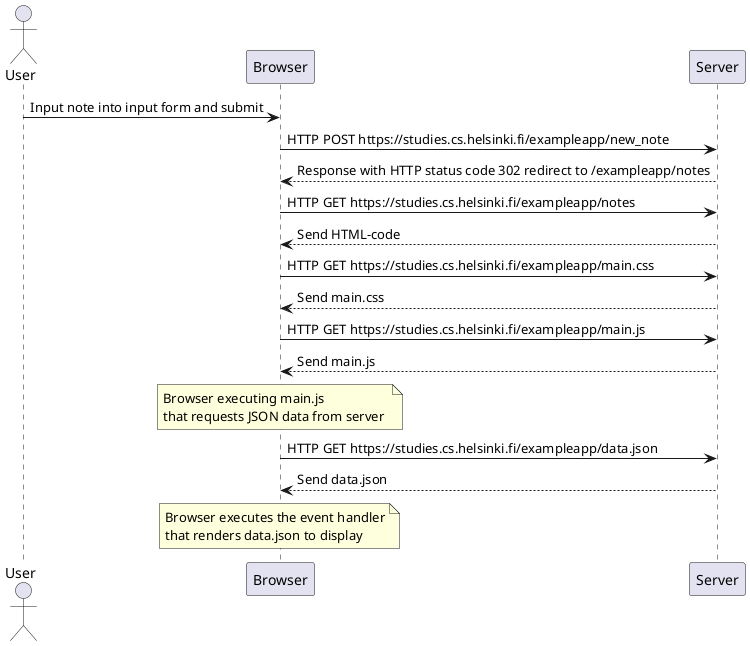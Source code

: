@startuml /new_note diagram
actor User
User->Browser: Input note into input form and submit
Browser->Server: HTTP POST https://studies.cs.helsinki.fi/exampleapp/new_note
Browser<--Server: Response with HTTP status code 302 redirect to /exampleapp/notes
Browser->Server: HTTP GET https://studies.cs.helsinki.fi/exampleapp/notes
Browser<--Server: Send HTML-code
Browser->Server: HTTP GET https://studies.cs.helsinki.fi/exampleapp/main.css
Browser<--Server: Send main.css
Browser->Server: HTTP GET https://studies.cs.helsinki.fi/exampleapp/main.js
Browser<--Server: Send main.js

note over Browser
Browser executing main.js
that requests JSON data from server 
end note

Browser->Server: HTTP GET https://studies.cs.helsinki.fi/exampleapp/data.json
Browser<--Server: Send data.json

note over Browser
Browser executes the event handler
that renders data.json to display
end note
@enduml